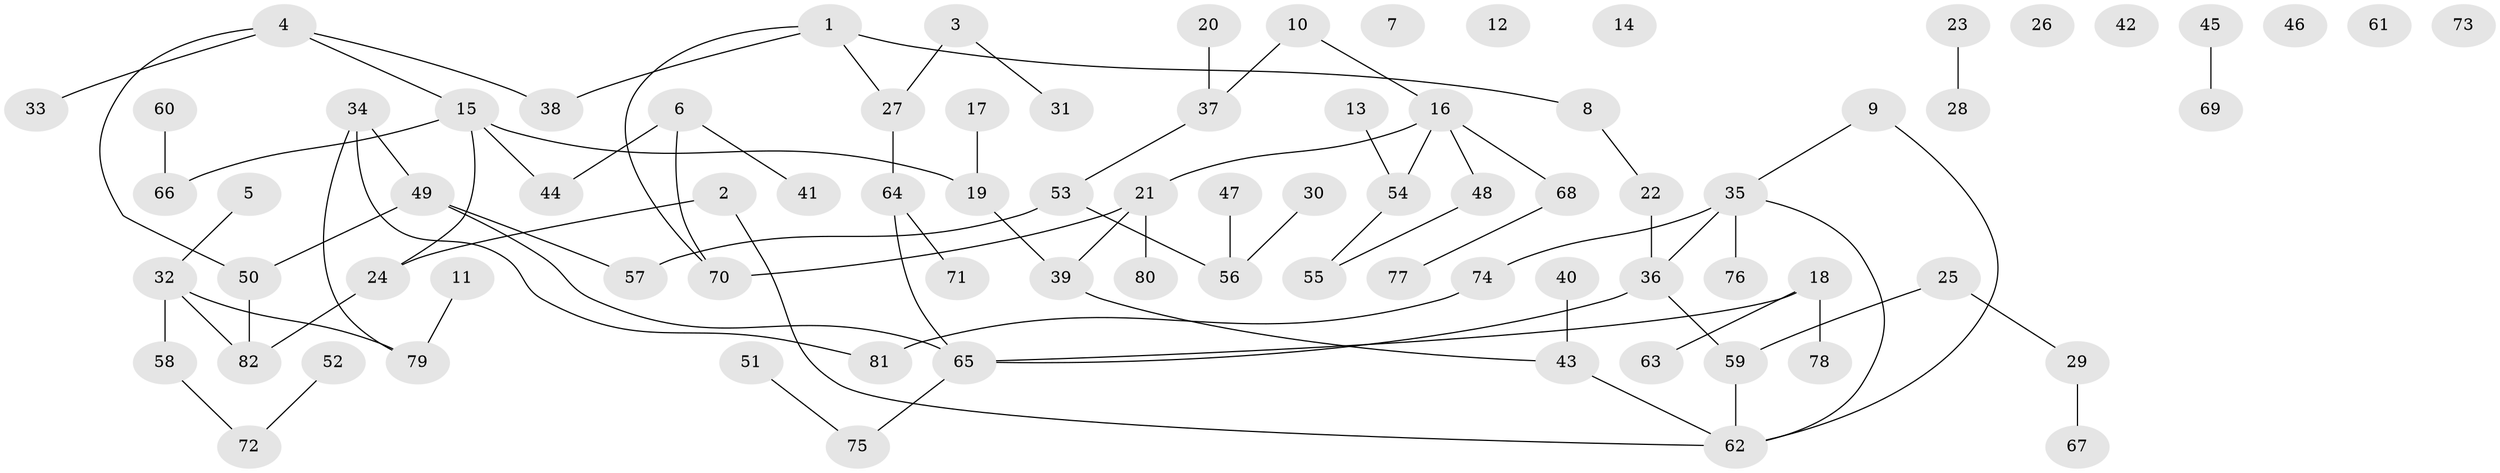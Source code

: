 // Generated by graph-tools (version 1.1) at 2025/33/03/09/25 02:33:31]
// undirected, 82 vertices, 84 edges
graph export_dot {
graph [start="1"]
  node [color=gray90,style=filled];
  1;
  2;
  3;
  4;
  5;
  6;
  7;
  8;
  9;
  10;
  11;
  12;
  13;
  14;
  15;
  16;
  17;
  18;
  19;
  20;
  21;
  22;
  23;
  24;
  25;
  26;
  27;
  28;
  29;
  30;
  31;
  32;
  33;
  34;
  35;
  36;
  37;
  38;
  39;
  40;
  41;
  42;
  43;
  44;
  45;
  46;
  47;
  48;
  49;
  50;
  51;
  52;
  53;
  54;
  55;
  56;
  57;
  58;
  59;
  60;
  61;
  62;
  63;
  64;
  65;
  66;
  67;
  68;
  69;
  70;
  71;
  72;
  73;
  74;
  75;
  76;
  77;
  78;
  79;
  80;
  81;
  82;
  1 -- 8;
  1 -- 27;
  1 -- 38;
  1 -- 70;
  2 -- 24;
  2 -- 62;
  3 -- 27;
  3 -- 31;
  4 -- 15;
  4 -- 33;
  4 -- 38;
  4 -- 50;
  5 -- 32;
  6 -- 41;
  6 -- 44;
  6 -- 70;
  8 -- 22;
  9 -- 35;
  9 -- 62;
  10 -- 16;
  10 -- 37;
  11 -- 79;
  13 -- 54;
  15 -- 19;
  15 -- 24;
  15 -- 44;
  15 -- 66;
  16 -- 21;
  16 -- 48;
  16 -- 54;
  16 -- 68;
  17 -- 19;
  18 -- 63;
  18 -- 65;
  18 -- 78;
  19 -- 39;
  20 -- 37;
  21 -- 39;
  21 -- 70;
  21 -- 80;
  22 -- 36;
  23 -- 28;
  24 -- 82;
  25 -- 29;
  25 -- 59;
  27 -- 64;
  29 -- 67;
  30 -- 56;
  32 -- 58;
  32 -- 79;
  32 -- 82;
  34 -- 49;
  34 -- 79;
  34 -- 81;
  35 -- 36;
  35 -- 62;
  35 -- 74;
  35 -- 76;
  36 -- 59;
  36 -- 65;
  37 -- 53;
  39 -- 43;
  40 -- 43;
  43 -- 62;
  45 -- 69;
  47 -- 56;
  48 -- 55;
  49 -- 50;
  49 -- 57;
  49 -- 65;
  50 -- 82;
  51 -- 75;
  52 -- 72;
  53 -- 56;
  53 -- 57;
  54 -- 55;
  58 -- 72;
  59 -- 62;
  60 -- 66;
  64 -- 65;
  64 -- 71;
  65 -- 75;
  68 -- 77;
  74 -- 81;
}
